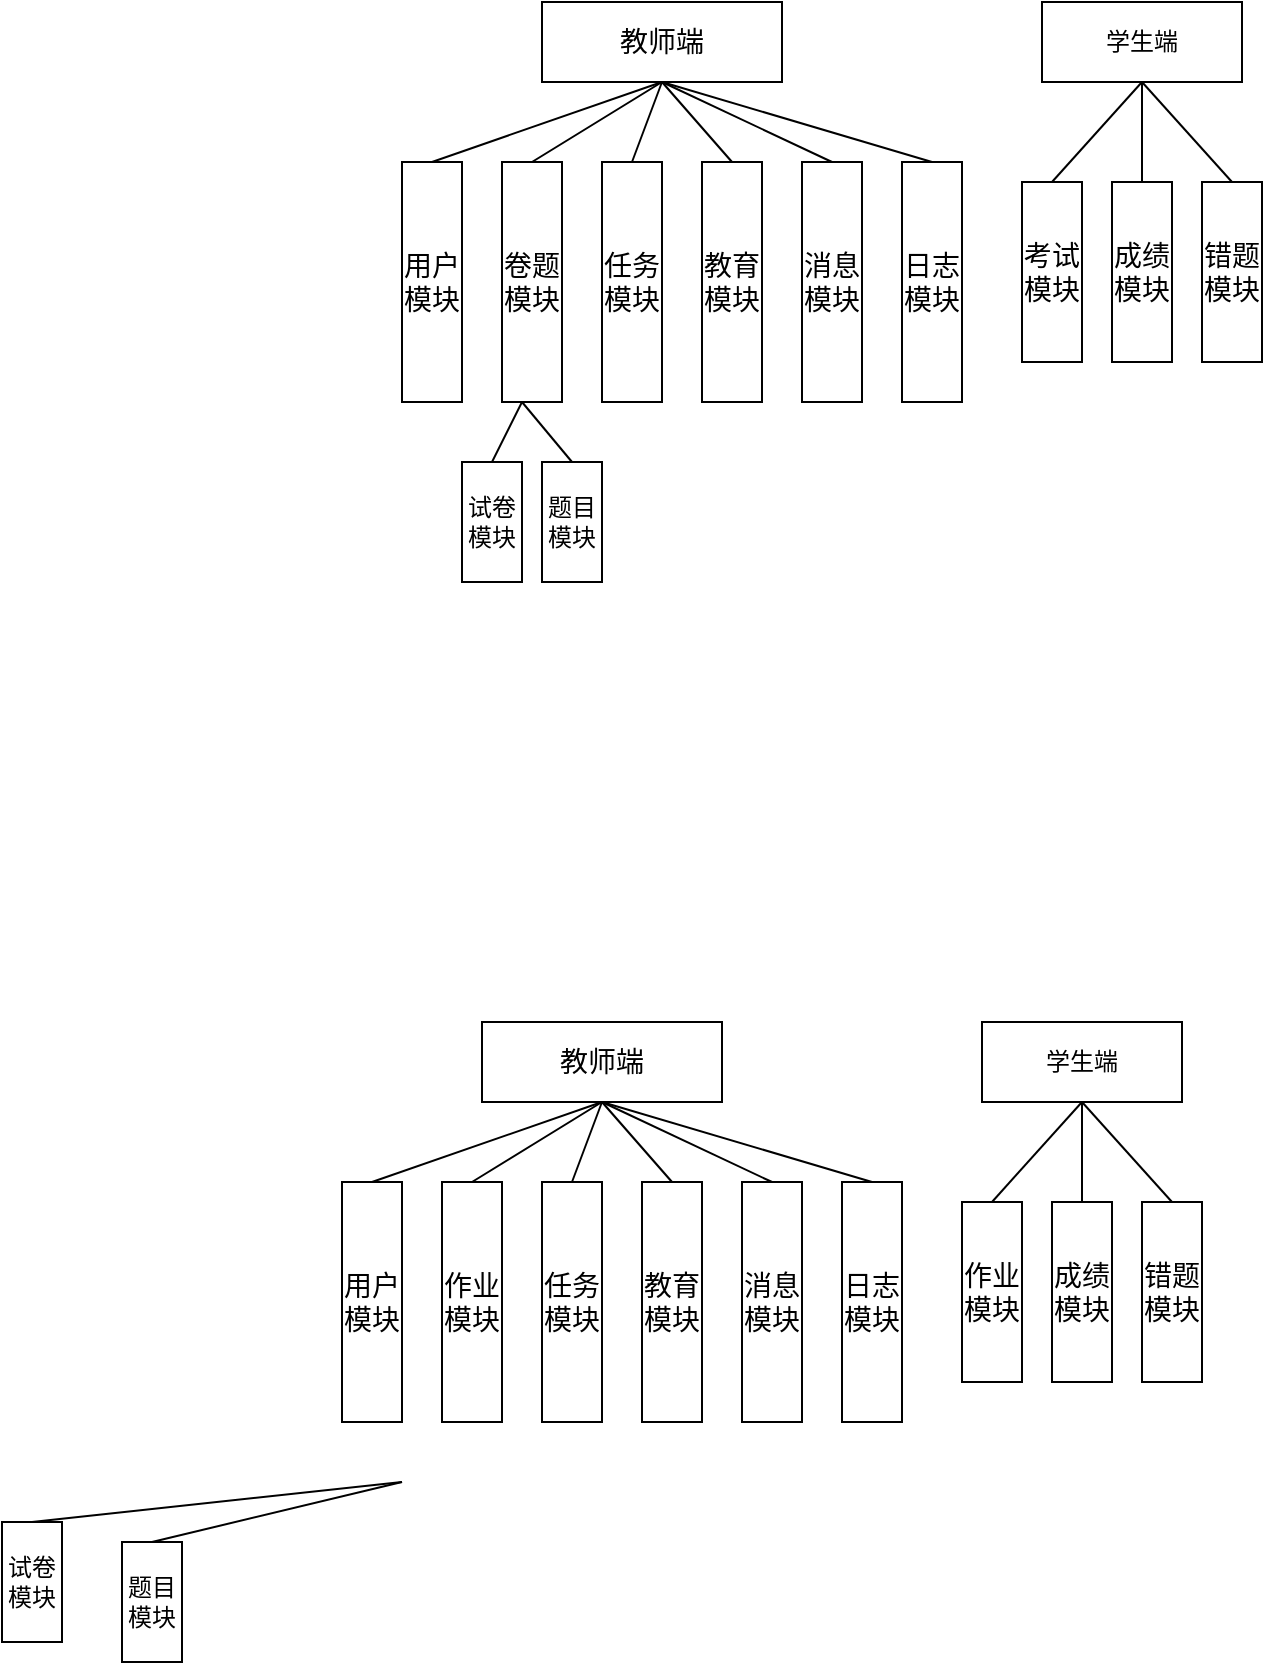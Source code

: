 <mxfile version="14.5.8" type="github">
  <diagram id="NuhaV_3W9dPpnOdYNNlX" name="Page-1">
    <mxGraphModel dx="1038" dy="580" grid="1" gridSize="10" guides="1" tooltips="1" connect="1" arrows="1" fold="1" page="1" pageScale="1" pageWidth="827" pageHeight="1169" math="0" shadow="0">
      <root>
        <mxCell id="0" />
        <mxCell id="1" parent="0" />
        <mxCell id="Z9LKO_j8O5hAG4gf7Dcm-1" value="&lt;font style=&quot;font-size: 14px&quot;&gt;教师端&lt;/font&gt;" style="rounded=0;whiteSpace=wrap;html=1;" parent="1" vertex="1">
          <mxGeometry x="310" y="120" width="120" height="40" as="geometry" />
        </mxCell>
        <mxCell id="Z9LKO_j8O5hAG4gf7Dcm-6" value="&lt;font style=&quot;font-size: 14px&quot;&gt;用户模块&lt;/font&gt;" style="rounded=0;whiteSpace=wrap;html=1;" parent="1" vertex="1">
          <mxGeometry x="240" y="200" width="30" height="120" as="geometry" />
        </mxCell>
        <mxCell id="Z9LKO_j8O5hAG4gf7Dcm-7" value="&lt;font style=&quot;font-size: 14px&quot;&gt;卷题模块&lt;/font&gt;" style="rounded=0;whiteSpace=wrap;html=1;" parent="1" vertex="1">
          <mxGeometry x="290" y="200" width="30" height="120" as="geometry" />
        </mxCell>
        <mxCell id="Z9LKO_j8O5hAG4gf7Dcm-8" value="&lt;font style=&quot;font-size: 14px&quot;&gt;任务模块&lt;/font&gt;" style="rounded=0;whiteSpace=wrap;html=1;" parent="1" vertex="1">
          <mxGeometry x="340" y="200" width="30" height="120" as="geometry" />
        </mxCell>
        <mxCell id="Z9LKO_j8O5hAG4gf7Dcm-9" value="&lt;font style=&quot;font-size: 14px&quot;&gt;教育模块&lt;/font&gt;" style="rounded=0;whiteSpace=wrap;html=1;" parent="1" vertex="1">
          <mxGeometry x="390" y="200" width="30" height="120" as="geometry" />
        </mxCell>
        <mxCell id="Z9LKO_j8O5hAG4gf7Dcm-10" value="&lt;font style=&quot;font-size: 14px&quot;&gt;消息模块&lt;/font&gt;" style="rounded=0;whiteSpace=wrap;html=1;" parent="1" vertex="1">
          <mxGeometry x="440" y="200" width="30" height="120" as="geometry" />
        </mxCell>
        <mxCell id="Z9LKO_j8O5hAG4gf7Dcm-12" value="&lt;font style=&quot;font-size: 14px&quot;&gt;日志模块&lt;/font&gt;" style="rounded=0;whiteSpace=wrap;html=1;" parent="1" vertex="1">
          <mxGeometry x="490" y="200" width="30" height="120" as="geometry" />
        </mxCell>
        <mxCell id="Z9LKO_j8O5hAG4gf7Dcm-13" value="" style="endArrow=none;html=1;entryX=0.5;entryY=1;entryDx=0;entryDy=0;exitX=0.5;exitY=0;exitDx=0;exitDy=0;" parent="1" source="Z9LKO_j8O5hAG4gf7Dcm-6" target="Z9LKO_j8O5hAG4gf7Dcm-1" edge="1">
          <mxGeometry width="50" height="50" relative="1" as="geometry">
            <mxPoint x="390" y="300" as="sourcePoint" />
            <mxPoint x="440" y="250" as="targetPoint" />
          </mxGeometry>
        </mxCell>
        <mxCell id="Z9LKO_j8O5hAG4gf7Dcm-17" value="" style="endArrow=none;html=1;exitX=0.5;exitY=0;exitDx=0;exitDy=0;" parent="1" source="Z9LKO_j8O5hAG4gf7Dcm-9" edge="1">
          <mxGeometry width="50" height="50" relative="1" as="geometry">
            <mxPoint x="320" y="210" as="sourcePoint" />
            <mxPoint x="370" y="160" as="targetPoint" />
          </mxGeometry>
        </mxCell>
        <mxCell id="Z9LKO_j8O5hAG4gf7Dcm-18" value="" style="endArrow=none;html=1;exitX=0.5;exitY=0;exitDx=0;exitDy=0;" parent="1" source="Z9LKO_j8O5hAG4gf7Dcm-8" edge="1">
          <mxGeometry width="50" height="50" relative="1" as="geometry">
            <mxPoint x="320" y="210" as="sourcePoint" />
            <mxPoint x="370" y="160" as="targetPoint" />
          </mxGeometry>
        </mxCell>
        <mxCell id="Z9LKO_j8O5hAG4gf7Dcm-19" value="" style="endArrow=none;html=1;entryX=0.5;entryY=1;entryDx=0;entryDy=0;exitX=0.5;exitY=0;exitDx=0;exitDy=0;" parent="1" source="Z9LKO_j8O5hAG4gf7Dcm-7" target="Z9LKO_j8O5hAG4gf7Dcm-1" edge="1">
          <mxGeometry width="50" height="50" relative="1" as="geometry">
            <mxPoint x="390" y="300" as="sourcePoint" />
            <mxPoint x="440" y="250" as="targetPoint" />
          </mxGeometry>
        </mxCell>
        <mxCell id="Z9LKO_j8O5hAG4gf7Dcm-20" value="" style="endArrow=none;html=1;exitX=0.5;exitY=0;exitDx=0;exitDy=0;" parent="1" source="Z9LKO_j8O5hAG4gf7Dcm-12" edge="1">
          <mxGeometry width="50" height="50" relative="1" as="geometry">
            <mxPoint x="380" y="280" as="sourcePoint" />
            <mxPoint x="370" y="160" as="targetPoint" />
          </mxGeometry>
        </mxCell>
        <mxCell id="Z9LKO_j8O5hAG4gf7Dcm-21" value="" style="endArrow=none;html=1;entryX=0.5;entryY=1;entryDx=0;entryDy=0;exitX=0.5;exitY=0;exitDx=0;exitDy=0;" parent="1" source="Z9LKO_j8O5hAG4gf7Dcm-10" target="Z9LKO_j8O5hAG4gf7Dcm-1" edge="1">
          <mxGeometry width="50" height="50" relative="1" as="geometry">
            <mxPoint x="390" y="300" as="sourcePoint" />
            <mxPoint x="440" y="250" as="targetPoint" />
          </mxGeometry>
        </mxCell>
        <mxCell id="Z9LKO_j8O5hAG4gf7Dcm-23" value="题目模块" style="rounded=0;whiteSpace=wrap;html=1;" parent="1" vertex="1">
          <mxGeometry x="310" y="350" width="30" height="60" as="geometry" />
        </mxCell>
        <mxCell id="Z9LKO_j8O5hAG4gf7Dcm-24" value="试卷模块" style="rounded=0;whiteSpace=wrap;html=1;" parent="1" vertex="1">
          <mxGeometry x="270" y="350" width="30" height="60" as="geometry" />
        </mxCell>
        <mxCell id="Z9LKO_j8O5hAG4gf7Dcm-25" value="" style="endArrow=none;html=1;exitX=0.5;exitY=0;exitDx=0;exitDy=0;" parent="1" source="Z9LKO_j8O5hAG4gf7Dcm-24" edge="1">
          <mxGeometry width="50" height="50" relative="1" as="geometry">
            <mxPoint x="390" y="300" as="sourcePoint" />
            <mxPoint x="300" y="320" as="targetPoint" />
          </mxGeometry>
        </mxCell>
        <mxCell id="Z9LKO_j8O5hAG4gf7Dcm-26" value="" style="endArrow=none;html=1;exitX=0.5;exitY=0;exitDx=0;exitDy=0;" parent="1" source="Z9LKO_j8O5hAG4gf7Dcm-23" edge="1">
          <mxGeometry width="50" height="50" relative="1" as="geometry">
            <mxPoint x="320" y="340" as="sourcePoint" />
            <mxPoint x="300" y="320" as="targetPoint" />
          </mxGeometry>
        </mxCell>
        <mxCell id="Z9LKO_j8O5hAG4gf7Dcm-27" value="学生端" style="rounded=0;whiteSpace=wrap;html=1;" parent="1" vertex="1">
          <mxGeometry x="560" y="120" width="100" height="40" as="geometry" />
        </mxCell>
        <mxCell id="Z9LKO_j8O5hAG4gf7Dcm-28" value="&lt;font style=&quot;font-size: 14px&quot;&gt;成绩模块&lt;/font&gt;" style="rounded=0;whiteSpace=wrap;html=1;" parent="1" vertex="1">
          <mxGeometry x="595" y="210" width="30" height="90" as="geometry" />
        </mxCell>
        <mxCell id="Z9LKO_j8O5hAG4gf7Dcm-29" value="&lt;font style=&quot;font-size: 14px&quot;&gt;考试模块&lt;/font&gt;" style="rounded=0;whiteSpace=wrap;html=1;" parent="1" vertex="1">
          <mxGeometry x="550" y="210" width="30" height="90" as="geometry" />
        </mxCell>
        <mxCell id="Z9LKO_j8O5hAG4gf7Dcm-30" value="&lt;font style=&quot;font-size: 14px&quot;&gt;错题模块&lt;/font&gt;" style="rounded=0;whiteSpace=wrap;html=1;" parent="1" vertex="1">
          <mxGeometry x="640" y="210" width="30" height="90" as="geometry" />
        </mxCell>
        <mxCell id="Z9LKO_j8O5hAG4gf7Dcm-34" value="" style="endArrow=none;html=1;entryX=0.5;entryY=1;entryDx=0;entryDy=0;exitX=0.5;exitY=0;exitDx=0;exitDy=0;" parent="1" source="Z9LKO_j8O5hAG4gf7Dcm-30" target="Z9LKO_j8O5hAG4gf7Dcm-27" edge="1">
          <mxGeometry width="50" height="50" relative="1" as="geometry">
            <mxPoint x="450" y="320" as="sourcePoint" />
            <mxPoint x="500" y="270" as="targetPoint" />
          </mxGeometry>
        </mxCell>
        <mxCell id="Z9LKO_j8O5hAG4gf7Dcm-35" value="" style="endArrow=none;html=1;entryX=0.5;entryY=1;entryDx=0;entryDy=0;exitX=0.5;exitY=0;exitDx=0;exitDy=0;" parent="1" source="Z9LKO_j8O5hAG4gf7Dcm-28" target="Z9LKO_j8O5hAG4gf7Dcm-27" edge="1">
          <mxGeometry width="50" height="50" relative="1" as="geometry">
            <mxPoint x="610" y="200" as="sourcePoint" />
            <mxPoint x="500" y="270" as="targetPoint" />
          </mxGeometry>
        </mxCell>
        <mxCell id="Z9LKO_j8O5hAG4gf7Dcm-36" value="" style="endArrow=none;html=1;entryX=0.5;entryY=1;entryDx=0;entryDy=0;exitX=0.5;exitY=0;exitDx=0;exitDy=0;" parent="1" source="Z9LKO_j8O5hAG4gf7Dcm-29" target="Z9LKO_j8O5hAG4gf7Dcm-27" edge="1">
          <mxGeometry width="50" height="50" relative="1" as="geometry">
            <mxPoint x="450" y="320" as="sourcePoint" />
            <mxPoint x="500" y="270" as="targetPoint" />
          </mxGeometry>
        </mxCell>
        <mxCell id="yi-cLOBVYIHPT0wldxl9-1" value="&lt;font style=&quot;font-size: 14px&quot;&gt;教师端&lt;/font&gt;" style="rounded=0;whiteSpace=wrap;html=1;" vertex="1" parent="1">
          <mxGeometry x="280" y="630" width="120" height="40" as="geometry" />
        </mxCell>
        <mxCell id="yi-cLOBVYIHPT0wldxl9-2" value="&lt;font style=&quot;font-size: 14px&quot;&gt;用户模块&lt;/font&gt;" style="rounded=0;whiteSpace=wrap;html=1;" vertex="1" parent="1">
          <mxGeometry x="210" y="710" width="30" height="120" as="geometry" />
        </mxCell>
        <mxCell id="yi-cLOBVYIHPT0wldxl9-3" value="&lt;font style=&quot;font-size: 14px&quot;&gt;作业模块&lt;/font&gt;" style="rounded=0;whiteSpace=wrap;html=1;" vertex="1" parent="1">
          <mxGeometry x="260" y="710" width="30" height="120" as="geometry" />
        </mxCell>
        <mxCell id="yi-cLOBVYIHPT0wldxl9-4" value="&lt;font style=&quot;font-size: 14px&quot;&gt;任务模块&lt;/font&gt;" style="rounded=0;whiteSpace=wrap;html=1;" vertex="1" parent="1">
          <mxGeometry x="310" y="710" width="30" height="120" as="geometry" />
        </mxCell>
        <mxCell id="yi-cLOBVYIHPT0wldxl9-5" value="&lt;font style=&quot;font-size: 14px&quot;&gt;教育模块&lt;/font&gt;" style="rounded=0;whiteSpace=wrap;html=1;" vertex="1" parent="1">
          <mxGeometry x="360" y="710" width="30" height="120" as="geometry" />
        </mxCell>
        <mxCell id="yi-cLOBVYIHPT0wldxl9-6" value="&lt;font style=&quot;font-size: 14px&quot;&gt;消息模块&lt;/font&gt;" style="rounded=0;whiteSpace=wrap;html=1;" vertex="1" parent="1">
          <mxGeometry x="410" y="710" width="30" height="120" as="geometry" />
        </mxCell>
        <mxCell id="yi-cLOBVYIHPT0wldxl9-7" value="&lt;font style=&quot;font-size: 14px&quot;&gt;日志模块&lt;/font&gt;" style="rounded=0;whiteSpace=wrap;html=1;" vertex="1" parent="1">
          <mxGeometry x="460" y="710" width="30" height="120" as="geometry" />
        </mxCell>
        <mxCell id="yi-cLOBVYIHPT0wldxl9-8" value="" style="endArrow=none;html=1;entryX=0.5;entryY=1;entryDx=0;entryDy=0;exitX=0.5;exitY=0;exitDx=0;exitDy=0;" edge="1" parent="1" source="yi-cLOBVYIHPT0wldxl9-2" target="yi-cLOBVYIHPT0wldxl9-1">
          <mxGeometry width="50" height="50" relative="1" as="geometry">
            <mxPoint x="360" y="810" as="sourcePoint" />
            <mxPoint x="410" y="760" as="targetPoint" />
          </mxGeometry>
        </mxCell>
        <mxCell id="yi-cLOBVYIHPT0wldxl9-9" value="" style="endArrow=none;html=1;exitX=0.5;exitY=0;exitDx=0;exitDy=0;" edge="1" parent="1" source="yi-cLOBVYIHPT0wldxl9-5">
          <mxGeometry width="50" height="50" relative="1" as="geometry">
            <mxPoint x="290" y="720" as="sourcePoint" />
            <mxPoint x="340" y="670" as="targetPoint" />
          </mxGeometry>
        </mxCell>
        <mxCell id="yi-cLOBVYIHPT0wldxl9-10" value="" style="endArrow=none;html=1;exitX=0.5;exitY=0;exitDx=0;exitDy=0;" edge="1" parent="1" source="yi-cLOBVYIHPT0wldxl9-4">
          <mxGeometry width="50" height="50" relative="1" as="geometry">
            <mxPoint x="290" y="720" as="sourcePoint" />
            <mxPoint x="340" y="670" as="targetPoint" />
          </mxGeometry>
        </mxCell>
        <mxCell id="yi-cLOBVYIHPT0wldxl9-11" value="" style="endArrow=none;html=1;entryX=0.5;entryY=1;entryDx=0;entryDy=0;exitX=0.5;exitY=0;exitDx=0;exitDy=0;" edge="1" parent="1" source="yi-cLOBVYIHPT0wldxl9-3" target="yi-cLOBVYIHPT0wldxl9-1">
          <mxGeometry width="50" height="50" relative="1" as="geometry">
            <mxPoint x="360" y="810" as="sourcePoint" />
            <mxPoint x="410" y="760" as="targetPoint" />
          </mxGeometry>
        </mxCell>
        <mxCell id="yi-cLOBVYIHPT0wldxl9-12" value="" style="endArrow=none;html=1;exitX=0.5;exitY=0;exitDx=0;exitDy=0;" edge="1" parent="1" source="yi-cLOBVYIHPT0wldxl9-7">
          <mxGeometry width="50" height="50" relative="1" as="geometry">
            <mxPoint x="350" y="790" as="sourcePoint" />
            <mxPoint x="340" y="670" as="targetPoint" />
          </mxGeometry>
        </mxCell>
        <mxCell id="yi-cLOBVYIHPT0wldxl9-13" value="" style="endArrow=none;html=1;entryX=0.5;entryY=1;entryDx=0;entryDy=0;exitX=0.5;exitY=0;exitDx=0;exitDy=0;" edge="1" parent="1" source="yi-cLOBVYIHPT0wldxl9-6" target="yi-cLOBVYIHPT0wldxl9-1">
          <mxGeometry width="50" height="50" relative="1" as="geometry">
            <mxPoint x="360" y="810" as="sourcePoint" />
            <mxPoint x="410" y="760" as="targetPoint" />
          </mxGeometry>
        </mxCell>
        <mxCell id="yi-cLOBVYIHPT0wldxl9-14" value="题目模块" style="rounded=0;whiteSpace=wrap;html=1;" vertex="1" parent="1">
          <mxGeometry x="100" y="890" width="30" height="60" as="geometry" />
        </mxCell>
        <mxCell id="yi-cLOBVYIHPT0wldxl9-15" value="试卷模块" style="rounded=0;whiteSpace=wrap;html=1;" vertex="1" parent="1">
          <mxGeometry x="40" y="880" width="30" height="60" as="geometry" />
        </mxCell>
        <mxCell id="yi-cLOBVYIHPT0wldxl9-16" value="" style="endArrow=none;html=1;exitX=0.5;exitY=0;exitDx=0;exitDy=0;" edge="1" parent="1" source="yi-cLOBVYIHPT0wldxl9-15">
          <mxGeometry width="50" height="50" relative="1" as="geometry">
            <mxPoint x="360" y="810" as="sourcePoint" />
            <mxPoint x="240" y="860" as="targetPoint" />
          </mxGeometry>
        </mxCell>
        <mxCell id="yi-cLOBVYIHPT0wldxl9-17" value="" style="endArrow=none;html=1;exitX=0.5;exitY=0;exitDx=0;exitDy=0;" edge="1" parent="1" source="yi-cLOBVYIHPT0wldxl9-14">
          <mxGeometry width="50" height="50" relative="1" as="geometry">
            <mxPoint x="290" y="850" as="sourcePoint" />
            <mxPoint x="240" y="860" as="targetPoint" />
          </mxGeometry>
        </mxCell>
        <mxCell id="yi-cLOBVYIHPT0wldxl9-18" value="学生端" style="rounded=0;whiteSpace=wrap;html=1;" vertex="1" parent="1">
          <mxGeometry x="530" y="630" width="100" height="40" as="geometry" />
        </mxCell>
        <mxCell id="yi-cLOBVYIHPT0wldxl9-19" value="&lt;font style=&quot;font-size: 14px&quot;&gt;成绩模块&lt;/font&gt;" style="rounded=0;whiteSpace=wrap;html=1;" vertex="1" parent="1">
          <mxGeometry x="565" y="720" width="30" height="90" as="geometry" />
        </mxCell>
        <mxCell id="yi-cLOBVYIHPT0wldxl9-20" value="&lt;font style=&quot;font-size: 14px&quot;&gt;作业模块&lt;/font&gt;" style="rounded=0;whiteSpace=wrap;html=1;" vertex="1" parent="1">
          <mxGeometry x="520" y="720" width="30" height="90" as="geometry" />
        </mxCell>
        <mxCell id="yi-cLOBVYIHPT0wldxl9-21" value="&lt;font style=&quot;font-size: 14px&quot;&gt;错题模块&lt;/font&gt;" style="rounded=0;whiteSpace=wrap;html=1;" vertex="1" parent="1">
          <mxGeometry x="610" y="720" width="30" height="90" as="geometry" />
        </mxCell>
        <mxCell id="yi-cLOBVYIHPT0wldxl9-22" value="" style="endArrow=none;html=1;entryX=0.5;entryY=1;entryDx=0;entryDy=0;exitX=0.5;exitY=0;exitDx=0;exitDy=0;" edge="1" parent="1" source="yi-cLOBVYIHPT0wldxl9-21" target="yi-cLOBVYIHPT0wldxl9-18">
          <mxGeometry width="50" height="50" relative="1" as="geometry">
            <mxPoint x="420" y="830" as="sourcePoint" />
            <mxPoint x="470" y="780" as="targetPoint" />
          </mxGeometry>
        </mxCell>
        <mxCell id="yi-cLOBVYIHPT0wldxl9-23" value="" style="endArrow=none;html=1;entryX=0.5;entryY=1;entryDx=0;entryDy=0;exitX=0.5;exitY=0;exitDx=0;exitDy=0;" edge="1" parent="1" source="yi-cLOBVYIHPT0wldxl9-19" target="yi-cLOBVYIHPT0wldxl9-18">
          <mxGeometry width="50" height="50" relative="1" as="geometry">
            <mxPoint x="580" y="710" as="sourcePoint" />
            <mxPoint x="470" y="780" as="targetPoint" />
          </mxGeometry>
        </mxCell>
        <mxCell id="yi-cLOBVYIHPT0wldxl9-24" value="" style="endArrow=none;html=1;entryX=0.5;entryY=1;entryDx=0;entryDy=0;exitX=0.5;exitY=0;exitDx=0;exitDy=0;" edge="1" parent="1" source="yi-cLOBVYIHPT0wldxl9-20" target="yi-cLOBVYIHPT0wldxl9-18">
          <mxGeometry width="50" height="50" relative="1" as="geometry">
            <mxPoint x="420" y="830" as="sourcePoint" />
            <mxPoint x="470" y="780" as="targetPoint" />
          </mxGeometry>
        </mxCell>
      </root>
    </mxGraphModel>
  </diagram>
</mxfile>
